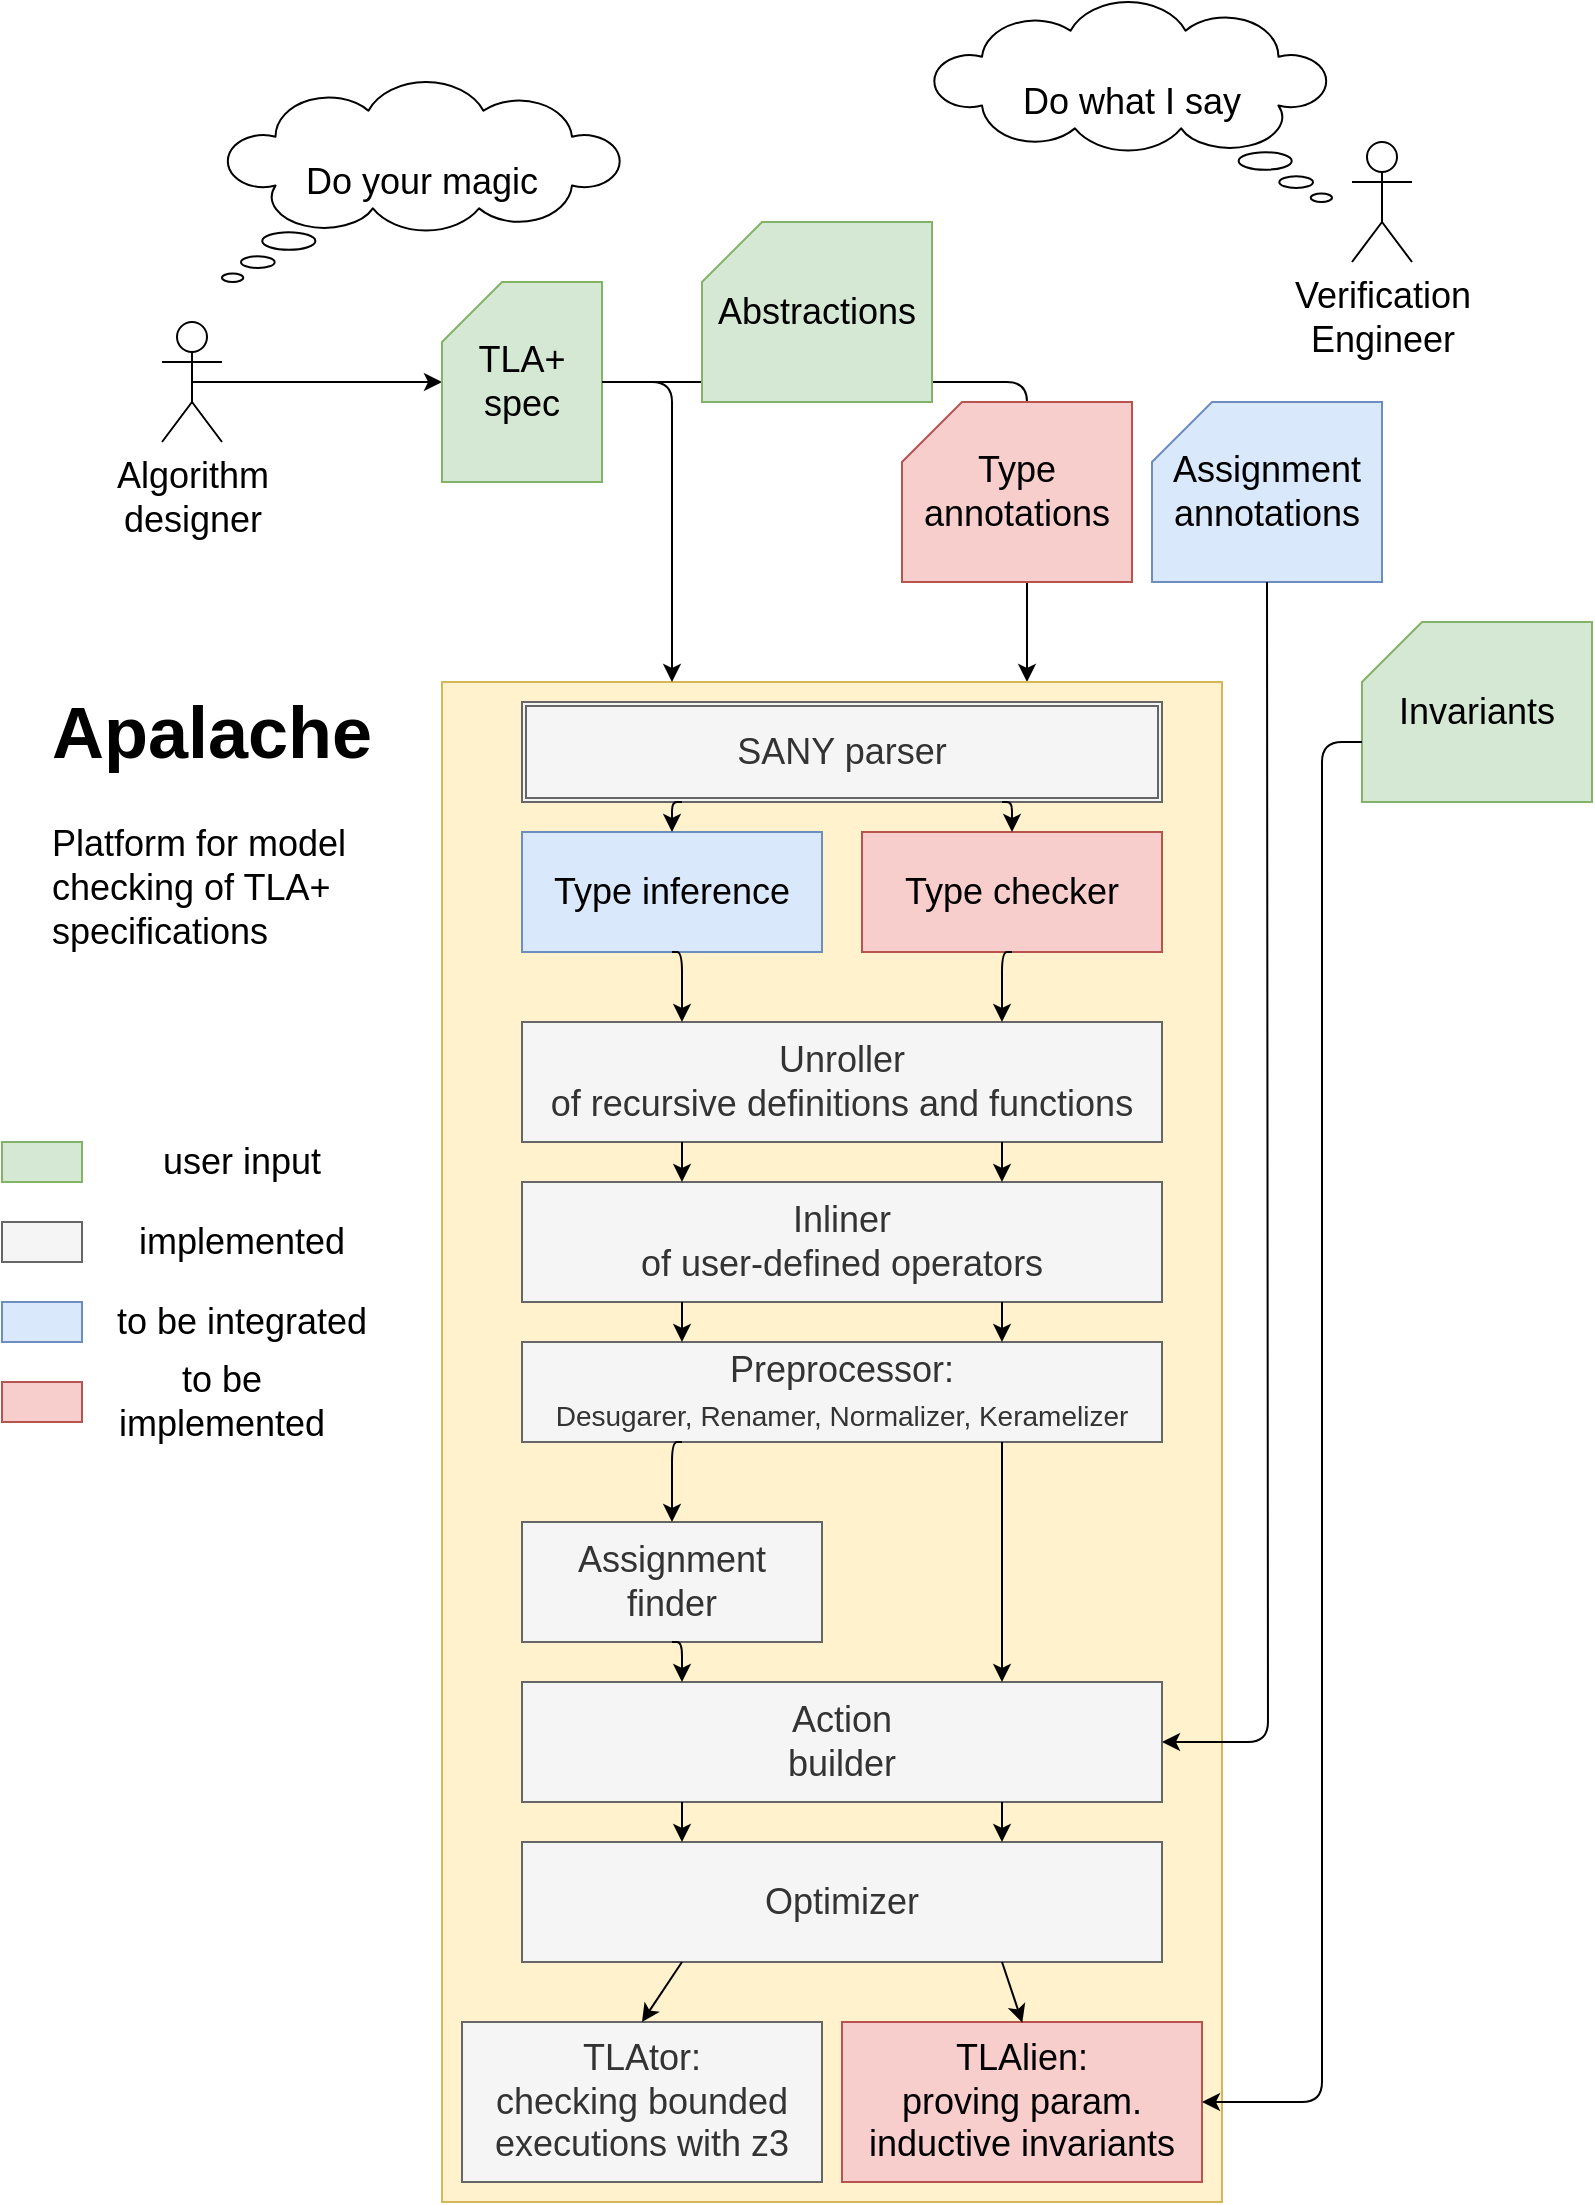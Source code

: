 <mxfile version="13.5.7" type="device"><diagram id="B1_d-YgXBNrHZNWl11VL" name="Page-1"><mxGraphModel dx="946" dy="680" grid="1" gridSize="10" guides="1" tooltips="1" connect="1" arrows="1" fold="1" page="1" pageScale="1" pageWidth="827" pageHeight="1169" math="0" shadow="0"><root><mxCell id="0"/><mxCell id="1" parent="0"/><mxCell id="ABwrMQ-arwIyMTfqEAUi-30" value="" style="edgeStyle=segmentEdgeStyle;endArrow=classic;html=1;fontSize=18;exitX=1;exitY=0.5;exitDx=0;exitDy=0;exitPerimeter=0;entryX=0.75;entryY=0;entryDx=0;entryDy=0;" edge="1" parent="1" source="ABwrMQ-arwIyMTfqEAUi-4" target="ABwrMQ-arwIyMTfqEAUi-10"><mxGeometry width="50" height="50" relative="1" as="geometry"><mxPoint x="360" y="210" as="sourcePoint"/><mxPoint x="410" y="160" as="targetPoint"/></mxGeometry></mxCell><mxCell id="ABwrMQ-arwIyMTfqEAUi-5" style="edgeStyle=orthogonalEdgeStyle;rounded=0;orthogonalLoop=1;jettySize=auto;html=1;exitX=0.5;exitY=0.5;exitDx=0;exitDy=0;exitPerimeter=0;" edge="1" parent="1" source="ABwrMQ-arwIyMTfqEAUi-2" target="ABwrMQ-arwIyMTfqEAUi-4"><mxGeometry relative="1" as="geometry"/></mxCell><mxCell id="ABwrMQ-arwIyMTfqEAUi-2" value="Algorithm&lt;br style=&quot;font-size: 18px;&quot;&gt;designer" style="shape=umlActor;verticalLabelPosition=bottom;verticalAlign=top;html=1;outlineConnect=0;fontSize=18;" vertex="1" parent="1"><mxGeometry x="90" y="180" width="30" height="60" as="geometry"/></mxCell><mxCell id="ABwrMQ-arwIyMTfqEAUi-4" value="TLA+&lt;br style=&quot;font-size: 18px;&quot;&gt;spec" style="shape=card;whiteSpace=wrap;html=1;fillColor=#d5e8d4;strokeColor=#82b366;fontSize=18;" vertex="1" parent="1"><mxGeometry x="230" y="160" width="80" height="100" as="geometry"/></mxCell><mxCell id="ABwrMQ-arwIyMTfqEAUi-6" value="Verification&lt;br style=&quot;font-size: 18px;&quot;&gt;Engineer" style="shape=umlActor;verticalLabelPosition=bottom;verticalAlign=top;html=1;outlineConnect=0;fontSize=18;" vertex="1" parent="1"><mxGeometry x="685" y="90" width="30" height="60" as="geometry"/></mxCell><mxCell id="ABwrMQ-arwIyMTfqEAUi-8" value="Assignment&lt;br style=&quot;font-size: 18px;&quot;&gt;annotations" style="shape=card;whiteSpace=wrap;html=1;fillColor=#dae8fc;strokeColor=#6c8ebf;fontSize=18;" vertex="1" parent="1"><mxGeometry x="585" y="220" width="115" height="90" as="geometry"/></mxCell><mxCell id="ABwrMQ-arwIyMTfqEAUi-10" value="" style="rounded=0;whiteSpace=wrap;html=1;fillColor=#fff2cc;strokeColor=#d6b656;" vertex="1" parent="1"><mxGeometry x="230" y="360" width="390" height="760" as="geometry"/></mxCell><mxCell id="ABwrMQ-arwIyMTfqEAUi-11" value="Type inference" style="rounded=0;whiteSpace=wrap;html=1;fontSize=18;fillColor=#dae8fc;strokeColor=#6c8ebf;" vertex="1" parent="1"><mxGeometry x="270" y="435" width="150" height="60" as="geometry"/></mxCell><mxCell id="ABwrMQ-arwIyMTfqEAUi-12" value="" style="endArrow=classic;html=1;fontSize=18;exitX=1;exitY=0.5;exitDx=0;exitDy=0;exitPerimeter=0;" edge="1" parent="1" source="ABwrMQ-arwIyMTfqEAUi-4"><mxGeometry width="50" height="50" relative="1" as="geometry"><mxPoint x="430" y="230" as="sourcePoint"/><mxPoint x="345" y="360" as="targetPoint"/><Array as="points"><mxPoint x="345" y="210"/></Array></mxGeometry></mxCell><mxCell id="ABwrMQ-arwIyMTfqEAUi-13" value="Assignment&lt;br&gt;finder" style="rounded=0;whiteSpace=wrap;html=1;fontSize=18;fillColor=#f5f5f5;strokeColor=#666666;fontColor=#333333;" vertex="1" parent="1"><mxGeometry x="270" y="780" width="150" height="60" as="geometry"/></mxCell><mxCell id="ABwrMQ-arwIyMTfqEAUi-14" value="Preprocessor:&lt;br style=&quot;font-size: 14px&quot;&gt;&lt;font style=&quot;font-size: 14px&quot;&gt;Desugarer, Renamer, Normalizer, Keramelizer&lt;/font&gt;" style="rounded=0;whiteSpace=wrap;html=1;fontSize=18;fillColor=#f5f5f5;strokeColor=#666666;fontColor=#333333;" vertex="1" parent="1"><mxGeometry x="270" y="690" width="320" height="50" as="geometry"/></mxCell><mxCell id="ABwrMQ-arwIyMTfqEAUi-15" value="Inliner&lt;br&gt;of user-defined operators" style="rounded=0;whiteSpace=wrap;html=1;fontSize=18;fillColor=#f5f5f5;strokeColor=#666666;fontColor=#333333;" vertex="1" parent="1"><mxGeometry x="270" y="610" width="320" height="60" as="geometry"/></mxCell><mxCell id="ABwrMQ-arwIyMTfqEAUi-16" value="Unroller&lt;br&gt;of recursive definitions and functions" style="rounded=0;whiteSpace=wrap;html=1;fontSize=18;fillColor=#f5f5f5;strokeColor=#666666;fontColor=#333333;" vertex="1" parent="1"><mxGeometry x="270" y="530" width="320" height="60" as="geometry"/></mxCell><mxCell id="ABwrMQ-arwIyMTfqEAUi-17" value="Optimizer" style="rounded=0;whiteSpace=wrap;html=1;fontSize=18;fillColor=#f5f5f5;strokeColor=#666666;fontColor=#333333;" vertex="1" parent="1"><mxGeometry x="270" y="940" width="320" height="60" as="geometry"/></mxCell><mxCell id="ABwrMQ-arwIyMTfqEAUi-18" value="Action&lt;br&gt;builder" style="rounded=0;whiteSpace=wrap;html=1;fontSize=18;fillColor=#f5f5f5;strokeColor=#666666;fontColor=#333333;" vertex="1" parent="1"><mxGeometry x="270" y="860" width="320" height="60" as="geometry"/></mxCell><mxCell id="ABwrMQ-arwIyMTfqEAUi-21" value="TLAtor:&lt;br&gt;checking bounded executions with z3" style="rounded=0;whiteSpace=wrap;html=1;fontSize=18;fillColor=#f5f5f5;strokeColor=#666666;fontColor=#333333;" vertex="1" parent="1"><mxGeometry x="240" y="1030" width="180" height="80" as="geometry"/></mxCell><mxCell id="ABwrMQ-arwIyMTfqEAUi-22" value="Do your magic" style="whiteSpace=wrap;html=1;shape=mxgraph.basic.cloud_callout;fontSize=18;" vertex="1" parent="1"><mxGeometry x="120" y="60" width="200" height="100" as="geometry"/></mxCell><mxCell id="ABwrMQ-arwIyMTfqEAUi-23" value="Do what I say" style="whiteSpace=wrap;html=1;shape=mxgraph.basic.cloud_callout;fontSize=18;flipV=0;flipH=1;" vertex="1" parent="1"><mxGeometry x="475" y="20" width="200" height="100" as="geometry"/></mxCell><mxCell id="ABwrMQ-arwIyMTfqEAUi-24" value="Invariants" style="shape=card;whiteSpace=wrap;html=1;fillColor=#d5e8d4;strokeColor=#82b366;fontSize=18;" vertex="1" parent="1"><mxGeometry x="690" y="330" width="115" height="90" as="geometry"/></mxCell><mxCell id="ABwrMQ-arwIyMTfqEAUi-25" value="Abstractions" style="shape=card;whiteSpace=wrap;html=1;fillColor=#d5e8d4;strokeColor=#82b366;fontSize=18;" vertex="1" parent="1"><mxGeometry x="360" y="130" width="115" height="90" as="geometry"/></mxCell><mxCell id="ABwrMQ-arwIyMTfqEAUi-26" value="Type checker" style="rounded=0;whiteSpace=wrap;html=1;fontSize=18;fillColor=#f8cecc;strokeColor=#b85450;" vertex="1" parent="1"><mxGeometry x="440" y="435" width="150" height="60" as="geometry"/></mxCell><mxCell id="ABwrMQ-arwIyMTfqEAUi-27" value="TLAlien:&lt;br&gt;proving param. inductive invariants" style="rounded=0;whiteSpace=wrap;html=1;fontSize=18;fillColor=#f8cecc;strokeColor=#b85450;" vertex="1" parent="1"><mxGeometry x="430" y="1030" width="180" height="80" as="geometry"/></mxCell><mxCell id="ABwrMQ-arwIyMTfqEAUi-7" value="Type annotations" style="shape=card;whiteSpace=wrap;html=1;fillColor=#f8cecc;strokeColor=#b85450;fontSize=18;" vertex="1" parent="1"><mxGeometry x="460" y="220" width="115" height="90" as="geometry"/></mxCell><mxCell id="ABwrMQ-arwIyMTfqEAUi-31" value="" style="edgeStyle=segmentEdgeStyle;endArrow=classic;html=1;fontSize=18;exitX=0.5;exitY=1;exitDx=0;exitDy=0;entryX=0.25;entryY=0;entryDx=0;entryDy=0;" edge="1" parent="1" source="ABwrMQ-arwIyMTfqEAUi-11" target="ABwrMQ-arwIyMTfqEAUi-16"><mxGeometry width="50" height="50" relative="1" as="geometry"><mxPoint x="90" y="480" as="sourcePoint"/><mxPoint x="140" y="430" as="targetPoint"/></mxGeometry></mxCell><mxCell id="ABwrMQ-arwIyMTfqEAUi-32" value="" style="edgeStyle=segmentEdgeStyle;endArrow=classic;html=1;fontSize=18;exitX=0.5;exitY=1;exitDx=0;exitDy=0;entryX=0.75;entryY=0;entryDx=0;entryDy=0;" edge="1" parent="1" source="ABwrMQ-arwIyMTfqEAUi-26" target="ABwrMQ-arwIyMTfqEAUi-16"><mxGeometry width="50" height="50" relative="1" as="geometry"><mxPoint x="640" y="530" as="sourcePoint"/><mxPoint x="690" y="480" as="targetPoint"/></mxGeometry></mxCell><mxCell id="ABwrMQ-arwIyMTfqEAUi-34" value="" style="edgeStyle=elbowEdgeStyle;elbow=horizontal;endArrow=classic;html=1;fontSize=18;exitX=0.5;exitY=1;exitDx=0;exitDy=0;exitPerimeter=0;entryX=1;entryY=0.5;entryDx=0;entryDy=0;" edge="1" parent="1" source="ABwrMQ-arwIyMTfqEAUi-8" target="ABwrMQ-arwIyMTfqEAUi-18"><mxGeometry width="50" height="50" relative="1" as="geometry"><mxPoint x="660" y="640" as="sourcePoint"/><mxPoint x="710" y="590" as="targetPoint"/><Array as="points"><mxPoint x="643" y="600"/></Array></mxGeometry></mxCell><mxCell id="ABwrMQ-arwIyMTfqEAUi-35" value="" style="edgeStyle=elbowEdgeStyle;elbow=horizontal;endArrow=classic;html=1;fontSize=18;exitX=0;exitY=0;exitDx=0;exitDy=60;exitPerimeter=0;entryX=1;entryY=0.5;entryDx=0;entryDy=0;" edge="1" parent="1" source="ABwrMQ-arwIyMTfqEAUi-24" target="ABwrMQ-arwIyMTfqEAUi-27"><mxGeometry width="50" height="50" relative="1" as="geometry"><mxPoint x="720" y="630" as="sourcePoint"/><mxPoint x="730" y="1030" as="targetPoint"/><Array as="points"><mxPoint x="670" y="770"/></Array></mxGeometry></mxCell><mxCell id="ABwrMQ-arwIyMTfqEAUi-36" value="" style="edgeStyle=segmentEdgeStyle;endArrow=classic;html=1;fontSize=18;exitX=0.25;exitY=1;exitDx=0;exitDy=0;entryX=0.25;entryY=0;entryDx=0;entryDy=0;" edge="1" parent="1" source="ABwrMQ-arwIyMTfqEAUi-16" target="ABwrMQ-arwIyMTfqEAUi-15"><mxGeometry width="50" height="50" relative="1" as="geometry"><mxPoint x="90" y="560" as="sourcePoint"/><mxPoint x="140" y="510" as="targetPoint"/></mxGeometry></mxCell><mxCell id="ABwrMQ-arwIyMTfqEAUi-37" value="" style="edgeStyle=segmentEdgeStyle;endArrow=classic;html=1;fontSize=18;exitX=0.75;exitY=1;exitDx=0;exitDy=0;entryX=0.75;entryY=0;entryDx=0;entryDy=0;" edge="1" parent="1" source="ABwrMQ-arwIyMTfqEAUi-16" target="ABwrMQ-arwIyMTfqEAUi-15"><mxGeometry width="50" height="50" relative="1" as="geometry"><mxPoint x="730" y="610" as="sourcePoint"/><mxPoint x="780" y="560" as="targetPoint"/></mxGeometry></mxCell><mxCell id="ABwrMQ-arwIyMTfqEAUi-38" value="" style="edgeStyle=segmentEdgeStyle;endArrow=classic;html=1;fontSize=18;exitX=0.25;exitY=1;exitDx=0;exitDy=0;entryX=0.5;entryY=0;entryDx=0;entryDy=0;" edge="1" parent="1" source="ABwrMQ-arwIyMTfqEAUi-14" target="ABwrMQ-arwIyMTfqEAUi-13"><mxGeometry width="50" height="50" relative="1" as="geometry"><mxPoint x="90" y="770" as="sourcePoint"/><mxPoint x="140" y="720" as="targetPoint"/></mxGeometry></mxCell><mxCell id="ABwrMQ-arwIyMTfqEAUi-39" value="" style="edgeStyle=segmentEdgeStyle;endArrow=classic;html=1;fontSize=18;exitX=0.75;exitY=1;exitDx=0;exitDy=0;entryX=0.75;entryY=0;entryDx=0;entryDy=0;" edge="1" parent="1" source="ABwrMQ-arwIyMTfqEAUi-14" target="ABwrMQ-arwIyMTfqEAUi-18"><mxGeometry width="50" height="50" relative="1" as="geometry"><mxPoint x="720" y="850" as="sourcePoint"/><mxPoint x="770" y="800" as="targetPoint"/></mxGeometry></mxCell><mxCell id="ABwrMQ-arwIyMTfqEAUi-40" value="" style="edgeStyle=segmentEdgeStyle;endArrow=classic;html=1;fontSize=18;exitX=0.25;exitY=1;exitDx=0;exitDy=0;entryX=0.25;entryY=0;entryDx=0;entryDy=0;" edge="1" parent="1" source="ABwrMQ-arwIyMTfqEAUi-15" target="ABwrMQ-arwIyMTfqEAUi-14"><mxGeometry width="50" height="50" relative="1" as="geometry"><mxPoint x="110" y="680" as="sourcePoint"/><mxPoint x="160" y="630" as="targetPoint"/></mxGeometry></mxCell><mxCell id="ABwrMQ-arwIyMTfqEAUi-41" value="" style="edgeStyle=segmentEdgeStyle;endArrow=classic;html=1;fontSize=18;exitX=0.75;exitY=1;exitDx=0;exitDy=0;entryX=0.75;entryY=0;entryDx=0;entryDy=0;" edge="1" parent="1" source="ABwrMQ-arwIyMTfqEAUi-15" target="ABwrMQ-arwIyMTfqEAUi-14"><mxGeometry width="50" height="50" relative="1" as="geometry"><mxPoint x="710" y="680" as="sourcePoint"/><mxPoint x="760" y="630" as="targetPoint"/></mxGeometry></mxCell><mxCell id="ABwrMQ-arwIyMTfqEAUi-42" value="" style="edgeStyle=segmentEdgeStyle;endArrow=classic;html=1;fontSize=18;exitX=0.5;exitY=1;exitDx=0;exitDy=0;entryX=0.25;entryY=0;entryDx=0;entryDy=0;" edge="1" parent="1" source="ABwrMQ-arwIyMTfqEAUi-13" target="ABwrMQ-arwIyMTfqEAUi-18"><mxGeometry width="50" height="50" relative="1" as="geometry"><mxPoint x="150" y="980" as="sourcePoint"/><mxPoint x="200" y="930" as="targetPoint"/></mxGeometry></mxCell><mxCell id="ABwrMQ-arwIyMTfqEAUi-43" value="" style="edgeStyle=segmentEdgeStyle;endArrow=classic;html=1;fontSize=18;exitX=0.25;exitY=1;exitDx=0;exitDy=0;entryX=0.25;entryY=0;entryDx=0;entryDy=0;" edge="1" parent="1" source="ABwrMQ-arwIyMTfqEAUi-18" target="ABwrMQ-arwIyMTfqEAUi-17"><mxGeometry width="50" height="50" relative="1" as="geometry"><mxPoint x="110" y="950" as="sourcePoint"/><mxPoint x="160" y="900" as="targetPoint"/></mxGeometry></mxCell><mxCell id="ABwrMQ-arwIyMTfqEAUi-44" value="" style="edgeStyle=segmentEdgeStyle;endArrow=classic;html=1;fontSize=18;exitX=0.75;exitY=1;exitDx=0;exitDy=0;entryX=0.75;entryY=0;entryDx=0;entryDy=0;" edge="1" parent="1" source="ABwrMQ-arwIyMTfqEAUi-18" target="ABwrMQ-arwIyMTfqEAUi-17"><mxGeometry width="50" height="50" relative="1" as="geometry"><mxPoint x="760" y="960" as="sourcePoint"/><mxPoint x="810" y="910" as="targetPoint"/></mxGeometry></mxCell><mxCell id="ABwrMQ-arwIyMTfqEAUi-46" value="SANY parser" style="shape=ext;double=1;rounded=0;whiteSpace=wrap;html=1;fontSize=18;fillColor=#f5f5f5;strokeColor=#666666;fontColor=#333333;" vertex="1" parent="1"><mxGeometry x="270" y="370" width="320" height="50" as="geometry"/></mxCell><mxCell id="ABwrMQ-arwIyMTfqEAUi-47" value="" style="edgeStyle=segmentEdgeStyle;endArrow=classic;html=1;fontSize=18;exitX=0.25;exitY=1;exitDx=0;exitDy=0;entryX=0.5;entryY=0;entryDx=0;entryDy=0;" edge="1" parent="1" source="ABwrMQ-arwIyMTfqEAUi-46" target="ABwrMQ-arwIyMTfqEAUi-11"><mxGeometry width="50" height="50" relative="1" as="geometry"><mxPoint x="110" y="540" as="sourcePoint"/><mxPoint x="160" y="490" as="targetPoint"/></mxGeometry></mxCell><mxCell id="ABwrMQ-arwIyMTfqEAUi-48" value="" style="edgeStyle=segmentEdgeStyle;endArrow=classic;html=1;fontSize=18;exitX=0.75;exitY=1;exitDx=0;exitDy=0;entryX=0.5;entryY=0;entryDx=0;entryDy=0;" edge="1" parent="1" source="ABwrMQ-arwIyMTfqEAUi-46" target="ABwrMQ-arwIyMTfqEAUi-26"><mxGeometry width="50" height="50" relative="1" as="geometry"><mxPoint x="110" y="510" as="sourcePoint"/><mxPoint x="160" y="460" as="targetPoint"/></mxGeometry></mxCell><mxCell id="ABwrMQ-arwIyMTfqEAUi-49" value="" style="endArrow=classic;html=1;fontSize=18;exitX=0.25;exitY=1;exitDx=0;exitDy=0;entryX=0.5;entryY=0;entryDx=0;entryDy=0;" edge="1" parent="1" source="ABwrMQ-arwIyMTfqEAUi-17" target="ABwrMQ-arwIyMTfqEAUi-21"><mxGeometry width="50" height="50" relative="1" as="geometry"><mxPoint x="100" y="1030" as="sourcePoint"/><mxPoint x="150" y="980" as="targetPoint"/></mxGeometry></mxCell><mxCell id="ABwrMQ-arwIyMTfqEAUi-50" value="" style="endArrow=classic;html=1;fontSize=18;exitX=0.75;exitY=1;exitDx=0;exitDy=0;entryX=0.744;entryY=0.882;entryDx=0;entryDy=0;entryPerimeter=0;" edge="1" parent="1" source="ABwrMQ-arwIyMTfqEAUi-17" target="ABwrMQ-arwIyMTfqEAUi-10"><mxGeometry width="50" height="50" relative="1" as="geometry"><mxPoint x="740" y="1050" as="sourcePoint"/><mxPoint x="790" y="1000" as="targetPoint"/></mxGeometry></mxCell><mxCell id="ABwrMQ-arwIyMTfqEAUi-52" value="&lt;h1&gt;Apalache&lt;/h1&gt;&lt;p&gt;Platform for model checking of TLA+ specifications&lt;/p&gt;" style="text;html=1;strokeColor=none;fillColor=none;spacing=5;spacingTop=-20;whiteSpace=wrap;overflow=hidden;rounded=0;fontSize=18;" vertex="1" parent="1"><mxGeometry x="30" y="350" width="190" height="170" as="geometry"/></mxCell><mxCell id="ABwrMQ-arwIyMTfqEAUi-54" value="" style="rounded=0;whiteSpace=wrap;html=1;fontSize=18;fillColor=#f8cecc;strokeColor=#b85450;" vertex="1" parent="1"><mxGeometry x="10" y="710" width="40" height="20" as="geometry"/></mxCell><mxCell id="ABwrMQ-arwIyMTfqEAUi-55" value="" style="rounded=0;whiteSpace=wrap;html=1;fontSize=18;fillColor=#dae8fc;strokeColor=#6c8ebf;" vertex="1" parent="1"><mxGeometry x="10" y="670" width="40" height="20" as="geometry"/></mxCell><mxCell id="ABwrMQ-arwIyMTfqEAUi-57" value="to be integrated" style="text;html=1;strokeColor=none;fillColor=none;align=center;verticalAlign=middle;whiteSpace=wrap;rounded=0;fontSize=18;" vertex="1" parent="1"><mxGeometry x="60" y="670" width="140" height="20" as="geometry"/></mxCell><mxCell id="ABwrMQ-arwIyMTfqEAUi-58" value="to be implemented" style="text;html=1;strokeColor=none;fillColor=none;align=center;verticalAlign=middle;whiteSpace=wrap;rounded=0;fontSize=18;" vertex="1" parent="1"><mxGeometry x="50" y="710" width="140" height="20" as="geometry"/></mxCell><mxCell id="ABwrMQ-arwIyMTfqEAUi-60" value="" style="rounded=0;whiteSpace=wrap;html=1;fontSize=18;fillColor=#d5e8d4;strokeColor=#82b366;" vertex="1" parent="1"><mxGeometry x="10" y="590" width="40" height="20" as="geometry"/></mxCell><mxCell id="ABwrMQ-arwIyMTfqEAUi-61" value="user input" style="text;html=1;strokeColor=none;fillColor=none;align=center;verticalAlign=middle;whiteSpace=wrap;rounded=0;fontSize=18;" vertex="1" parent="1"><mxGeometry x="60" y="590" width="140" height="20" as="geometry"/></mxCell><mxCell id="ABwrMQ-arwIyMTfqEAUi-62" value="" style="rounded=0;whiteSpace=wrap;html=1;fontSize=18;fillColor=#f5f5f5;strokeColor=#666666;fontColor=#333333;" vertex="1" parent="1"><mxGeometry x="10" y="630" width="40" height="20" as="geometry"/></mxCell><mxCell id="ABwrMQ-arwIyMTfqEAUi-63" value="implemented" style="text;html=1;strokeColor=none;fillColor=none;align=center;verticalAlign=middle;whiteSpace=wrap;rounded=0;fontSize=18;" vertex="1" parent="1"><mxGeometry x="60" y="630" width="140" height="20" as="geometry"/></mxCell></root></mxGraphModel></diagram></mxfile>